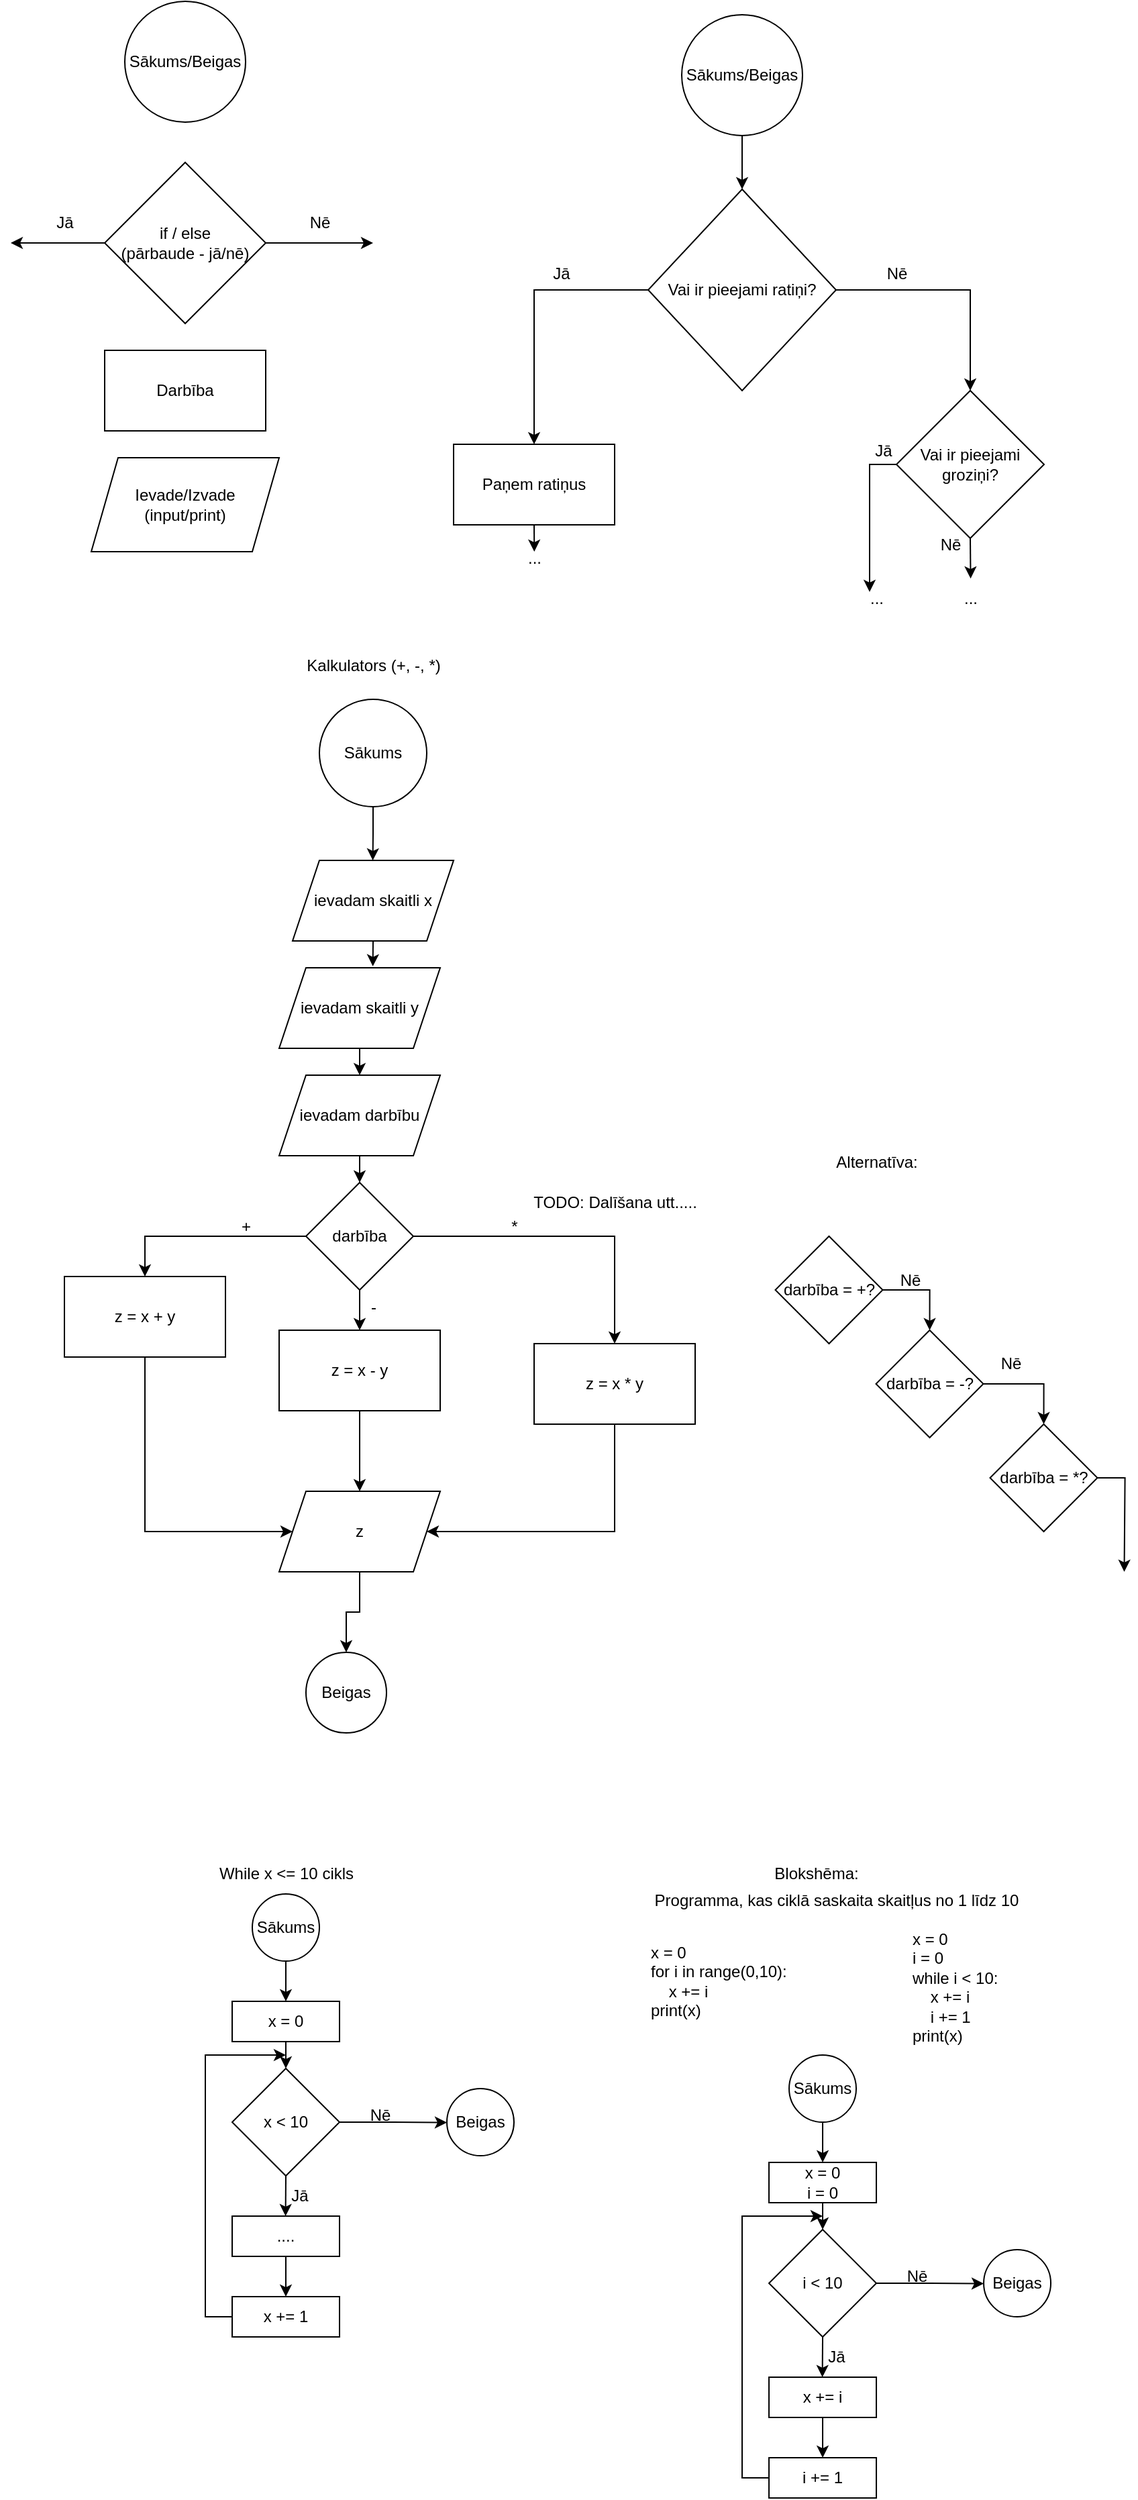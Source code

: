 <mxfile version="22.0.4" type="device">
  <diagram name="Page-1" id="C1PMmNdJdfuv4z8-YBYq">
    <mxGraphModel dx="989" dy="539" grid="1" gridSize="10" guides="1" tooltips="1" connect="1" arrows="1" fold="1" page="1" pageScale="1" pageWidth="850" pageHeight="1100" math="0" shadow="0">
      <root>
        <mxCell id="0" />
        <mxCell id="1" parent="0" />
        <mxCell id="7qXslM0cFS4lXqfqdxFk-1" value="Sākums/Beigas" style="ellipse;whiteSpace=wrap;html=1;aspect=fixed;" vertex="1" parent="1">
          <mxGeometry x="95" width="90" height="90" as="geometry" />
        </mxCell>
        <mxCell id="7qXslM0cFS4lXqfqdxFk-3" style="edgeStyle=orthogonalEdgeStyle;rounded=0;orthogonalLoop=1;jettySize=auto;html=1;exitX=0;exitY=0.5;exitDx=0;exitDy=0;" edge="1" parent="1" source="7qXslM0cFS4lXqfqdxFk-2">
          <mxGeometry relative="1" as="geometry">
            <mxPoint x="10" y="180" as="targetPoint" />
          </mxGeometry>
        </mxCell>
        <mxCell id="7qXslM0cFS4lXqfqdxFk-5" style="edgeStyle=orthogonalEdgeStyle;rounded=0;orthogonalLoop=1;jettySize=auto;html=1;exitX=1;exitY=0.5;exitDx=0;exitDy=0;" edge="1" parent="1" source="7qXslM0cFS4lXqfqdxFk-2">
          <mxGeometry relative="1" as="geometry">
            <mxPoint x="280" y="180" as="targetPoint" />
          </mxGeometry>
        </mxCell>
        <mxCell id="7qXslM0cFS4lXqfqdxFk-2" value="&lt;div&gt;if / else&lt;/div&gt;&lt;div&gt;(pārbaude - jā/nē)&lt;br&gt;&lt;/div&gt;" style="rhombus;whiteSpace=wrap;html=1;" vertex="1" parent="1">
          <mxGeometry x="80" y="120" width="120" height="120" as="geometry" />
        </mxCell>
        <mxCell id="7qXslM0cFS4lXqfqdxFk-4" value="Jā" style="text;html=1;align=center;verticalAlign=middle;resizable=0;points=[];autosize=1;strokeColor=none;fillColor=none;" vertex="1" parent="1">
          <mxGeometry x="30" y="150" width="40" height="30" as="geometry" />
        </mxCell>
        <mxCell id="7qXslM0cFS4lXqfqdxFk-6" value="Nē" style="text;html=1;align=center;verticalAlign=middle;resizable=0;points=[];autosize=1;strokeColor=none;fillColor=none;" vertex="1" parent="1">
          <mxGeometry x="220" y="150" width="40" height="30" as="geometry" />
        </mxCell>
        <mxCell id="7qXslM0cFS4lXqfqdxFk-7" value="Darbība" style="rounded=0;whiteSpace=wrap;html=1;" vertex="1" parent="1">
          <mxGeometry x="80" y="260" width="120" height="60" as="geometry" />
        </mxCell>
        <mxCell id="7qXslM0cFS4lXqfqdxFk-8" value="&lt;div&gt;Ievade/Izvade&lt;/div&gt;&lt;div&gt;(input/print)&lt;br&gt;&lt;/div&gt;" style="shape=parallelogram;perimeter=parallelogramPerimeter;whiteSpace=wrap;html=1;fixedSize=1;" vertex="1" parent="1">
          <mxGeometry x="70" y="340" width="140" height="70" as="geometry" />
        </mxCell>
        <mxCell id="7qXslM0cFS4lXqfqdxFk-15" style="edgeStyle=orthogonalEdgeStyle;rounded=0;orthogonalLoop=1;jettySize=auto;html=1;exitX=0.5;exitY=1;exitDx=0;exitDy=0;entryX=0.5;entryY=0;entryDx=0;entryDy=0;" edge="1" parent="1" source="7qXslM0cFS4lXqfqdxFk-9" target="7qXslM0cFS4lXqfqdxFk-11">
          <mxGeometry relative="1" as="geometry" />
        </mxCell>
        <mxCell id="7qXslM0cFS4lXqfqdxFk-9" value="Sākums/Beigas" style="ellipse;whiteSpace=wrap;html=1;aspect=fixed;" vertex="1" parent="1">
          <mxGeometry x="510" y="10" width="90" height="90" as="geometry" />
        </mxCell>
        <mxCell id="7qXslM0cFS4lXqfqdxFk-16" style="edgeStyle=orthogonalEdgeStyle;rounded=0;orthogonalLoop=1;jettySize=auto;html=1;exitX=0;exitY=0.5;exitDx=0;exitDy=0;" edge="1" parent="1" source="7qXslM0cFS4lXqfqdxFk-11" target="7qXslM0cFS4lXqfqdxFk-13">
          <mxGeometry relative="1" as="geometry" />
        </mxCell>
        <mxCell id="7qXslM0cFS4lXqfqdxFk-18" style="edgeStyle=orthogonalEdgeStyle;rounded=0;orthogonalLoop=1;jettySize=auto;html=1;exitX=1;exitY=0.5;exitDx=0;exitDy=0;entryX=0.5;entryY=0;entryDx=0;entryDy=0;" edge="1" parent="1" source="7qXslM0cFS4lXqfqdxFk-11" target="7qXslM0cFS4lXqfqdxFk-12">
          <mxGeometry relative="1" as="geometry" />
        </mxCell>
        <mxCell id="7qXslM0cFS4lXqfqdxFk-11" value="Vai ir pieejami ratiņi?" style="rhombus;whiteSpace=wrap;html=1;" vertex="1" parent="1">
          <mxGeometry x="485" y="140" width="140" height="150" as="geometry" />
        </mxCell>
        <mxCell id="7qXslM0cFS4lXqfqdxFk-22" style="edgeStyle=orthogonalEdgeStyle;rounded=0;orthogonalLoop=1;jettySize=auto;html=1;exitX=0.5;exitY=1;exitDx=0;exitDy=0;" edge="1" parent="1" source="7qXslM0cFS4lXqfqdxFk-12">
          <mxGeometry relative="1" as="geometry">
            <mxPoint x="725.286" y="430" as="targetPoint" />
          </mxGeometry>
        </mxCell>
        <mxCell id="7qXslM0cFS4lXqfqdxFk-24" style="edgeStyle=orthogonalEdgeStyle;rounded=0;orthogonalLoop=1;jettySize=auto;html=1;exitX=0;exitY=0.5;exitDx=0;exitDy=0;" edge="1" parent="1" source="7qXslM0cFS4lXqfqdxFk-12">
          <mxGeometry relative="1" as="geometry">
            <mxPoint x="650" y="440" as="targetPoint" />
          </mxGeometry>
        </mxCell>
        <mxCell id="7qXslM0cFS4lXqfqdxFk-12" value="Vai ir pieejami groziņi?" style="rhombus;whiteSpace=wrap;html=1;" vertex="1" parent="1">
          <mxGeometry x="670" y="290" width="110" height="110" as="geometry" />
        </mxCell>
        <mxCell id="7qXslM0cFS4lXqfqdxFk-20" style="edgeStyle=orthogonalEdgeStyle;rounded=0;orthogonalLoop=1;jettySize=auto;html=1;exitX=0.5;exitY=1;exitDx=0;exitDy=0;" edge="1" parent="1" source="7qXslM0cFS4lXqfqdxFk-13">
          <mxGeometry relative="1" as="geometry">
            <mxPoint x="400.143" y="410" as="targetPoint" />
          </mxGeometry>
        </mxCell>
        <mxCell id="7qXslM0cFS4lXqfqdxFk-13" value="Paņem ratiņus" style="rounded=0;whiteSpace=wrap;html=1;" vertex="1" parent="1">
          <mxGeometry x="340" y="330" width="120" height="60" as="geometry" />
        </mxCell>
        <mxCell id="7qXslM0cFS4lXqfqdxFk-17" value="Jā" style="text;html=1;align=center;verticalAlign=middle;resizable=0;points=[];autosize=1;strokeColor=none;fillColor=none;" vertex="1" parent="1">
          <mxGeometry x="400" y="188" width="40" height="30" as="geometry" />
        </mxCell>
        <mxCell id="7qXslM0cFS4lXqfqdxFk-19" value="Nē" style="text;html=1;align=center;verticalAlign=middle;resizable=0;points=[];autosize=1;strokeColor=none;fillColor=none;" vertex="1" parent="1">
          <mxGeometry x="650" y="188" width="40" height="30" as="geometry" />
        </mxCell>
        <mxCell id="7qXslM0cFS4lXqfqdxFk-21" value="..." style="text;html=1;align=center;verticalAlign=middle;resizable=0;points=[];autosize=1;strokeColor=none;fillColor=none;" vertex="1" parent="1">
          <mxGeometry x="385" y="400" width="30" height="30" as="geometry" />
        </mxCell>
        <mxCell id="7qXslM0cFS4lXqfqdxFk-23" value="..." style="text;html=1;align=center;verticalAlign=middle;resizable=0;points=[];autosize=1;strokeColor=none;fillColor=none;" vertex="1" parent="1">
          <mxGeometry x="710" y="430" width="30" height="30" as="geometry" />
        </mxCell>
        <mxCell id="7qXslM0cFS4lXqfqdxFk-25" value="..." style="text;html=1;align=center;verticalAlign=middle;resizable=0;points=[];autosize=1;strokeColor=none;fillColor=none;" vertex="1" parent="1">
          <mxGeometry x="640" y="430" width="30" height="30" as="geometry" />
        </mxCell>
        <mxCell id="7qXslM0cFS4lXqfqdxFk-28" value="Jā" style="text;html=1;align=center;verticalAlign=middle;resizable=0;points=[];autosize=1;strokeColor=none;fillColor=none;" vertex="1" parent="1">
          <mxGeometry x="640" y="320" width="40" height="30" as="geometry" />
        </mxCell>
        <mxCell id="7qXslM0cFS4lXqfqdxFk-29" value="Nē" style="text;html=1;align=center;verticalAlign=middle;resizable=0;points=[];autosize=1;strokeColor=none;fillColor=none;" vertex="1" parent="1">
          <mxGeometry x="690" y="390" width="40" height="30" as="geometry" />
        </mxCell>
        <mxCell id="7qXslM0cFS4lXqfqdxFk-35" style="edgeStyle=orthogonalEdgeStyle;rounded=0;orthogonalLoop=1;jettySize=auto;html=1;exitX=0.5;exitY=1;exitDx=0;exitDy=0;" edge="1" parent="1" source="7qXslM0cFS4lXqfqdxFk-34">
          <mxGeometry relative="1" as="geometry">
            <mxPoint x="279.793" y="640" as="targetPoint" />
          </mxGeometry>
        </mxCell>
        <mxCell id="7qXslM0cFS4lXqfqdxFk-34" value="Sākums" style="ellipse;whiteSpace=wrap;html=1;aspect=fixed;" vertex="1" parent="1">
          <mxGeometry x="240" y="520" width="80" height="80" as="geometry" />
        </mxCell>
        <mxCell id="7qXslM0cFS4lXqfqdxFk-36" value="&lt;div&gt;ievadam skaitli x&lt;br&gt;&lt;/div&gt;" style="shape=parallelogram;perimeter=parallelogramPerimeter;whiteSpace=wrap;html=1;fixedSize=1;" vertex="1" parent="1">
          <mxGeometry x="220" y="640" width="120" height="60" as="geometry" />
        </mxCell>
        <mxCell id="7qXslM0cFS4lXqfqdxFk-43" style="edgeStyle=orthogonalEdgeStyle;rounded=0;orthogonalLoop=1;jettySize=auto;html=1;exitX=0.5;exitY=1;exitDx=0;exitDy=0;entryX=0.5;entryY=0;entryDx=0;entryDy=0;" edge="1" parent="1" source="7qXslM0cFS4lXqfqdxFk-39" target="7qXslM0cFS4lXqfqdxFk-40">
          <mxGeometry relative="1" as="geometry" />
        </mxCell>
        <mxCell id="7qXslM0cFS4lXqfqdxFk-39" value="&lt;div&gt;ievadam skaitli y&lt;br&gt;&lt;/div&gt;" style="shape=parallelogram;perimeter=parallelogramPerimeter;whiteSpace=wrap;html=1;fixedSize=1;" vertex="1" parent="1">
          <mxGeometry x="210" y="720" width="120" height="60" as="geometry" />
        </mxCell>
        <mxCell id="7qXslM0cFS4lXqfqdxFk-44" style="edgeStyle=orthogonalEdgeStyle;rounded=0;orthogonalLoop=1;jettySize=auto;html=1;exitX=0.5;exitY=1;exitDx=0;exitDy=0;entryX=0.5;entryY=0;entryDx=0;entryDy=0;" edge="1" parent="1" source="7qXslM0cFS4lXqfqdxFk-40" target="7qXslM0cFS4lXqfqdxFk-41">
          <mxGeometry relative="1" as="geometry" />
        </mxCell>
        <mxCell id="7qXslM0cFS4lXqfqdxFk-40" value="&lt;div&gt;ievadam darbību&lt;br&gt;&lt;/div&gt;" style="shape=parallelogram;perimeter=parallelogramPerimeter;whiteSpace=wrap;html=1;fixedSize=1;" vertex="1" parent="1">
          <mxGeometry x="210" y="800" width="120" height="60" as="geometry" />
        </mxCell>
        <mxCell id="7qXslM0cFS4lXqfqdxFk-47" style="edgeStyle=orthogonalEdgeStyle;rounded=0;orthogonalLoop=1;jettySize=auto;html=1;exitX=0;exitY=0.5;exitDx=0;exitDy=0;entryX=0.5;entryY=0;entryDx=0;entryDy=0;" edge="1" parent="1" source="7qXslM0cFS4lXqfqdxFk-41" target="7qXslM0cFS4lXqfqdxFk-46">
          <mxGeometry relative="1" as="geometry" />
        </mxCell>
        <mxCell id="7qXslM0cFS4lXqfqdxFk-55" style="edgeStyle=orthogonalEdgeStyle;rounded=0;orthogonalLoop=1;jettySize=auto;html=1;exitX=0.5;exitY=1;exitDx=0;exitDy=0;entryX=0.5;entryY=0;entryDx=0;entryDy=0;" edge="1" parent="1" source="7qXslM0cFS4lXqfqdxFk-41" target="7qXslM0cFS4lXqfqdxFk-49">
          <mxGeometry relative="1" as="geometry" />
        </mxCell>
        <mxCell id="7qXslM0cFS4lXqfqdxFk-58" style="edgeStyle=orthogonalEdgeStyle;rounded=0;orthogonalLoop=1;jettySize=auto;html=1;exitX=1;exitY=0.5;exitDx=0;exitDy=0;entryX=0.5;entryY=0;entryDx=0;entryDy=0;" edge="1" parent="1" source="7qXslM0cFS4lXqfqdxFk-41" target="7qXslM0cFS4lXqfqdxFk-57">
          <mxGeometry relative="1" as="geometry" />
        </mxCell>
        <mxCell id="7qXslM0cFS4lXqfqdxFk-41" value="darbība" style="rhombus;whiteSpace=wrap;html=1;" vertex="1" parent="1">
          <mxGeometry x="230" y="880" width="80" height="80" as="geometry" />
        </mxCell>
        <mxCell id="7qXslM0cFS4lXqfqdxFk-42" style="edgeStyle=orthogonalEdgeStyle;rounded=0;orthogonalLoop=1;jettySize=auto;html=1;exitX=0.5;exitY=1;exitDx=0;exitDy=0;entryX=0.582;entryY=-0.018;entryDx=0;entryDy=0;entryPerimeter=0;" edge="1" parent="1" source="7qXslM0cFS4lXqfqdxFk-36" target="7qXslM0cFS4lXqfqdxFk-39">
          <mxGeometry relative="1" as="geometry" />
        </mxCell>
        <mxCell id="7qXslM0cFS4lXqfqdxFk-61" style="edgeStyle=orthogonalEdgeStyle;rounded=0;orthogonalLoop=1;jettySize=auto;html=1;exitX=0.5;exitY=1;exitDx=0;exitDy=0;entryX=0;entryY=0.5;entryDx=0;entryDy=0;" edge="1" parent="1" source="7qXslM0cFS4lXqfqdxFk-46" target="7qXslM0cFS4lXqfqdxFk-60">
          <mxGeometry relative="1" as="geometry">
            <Array as="points">
              <mxPoint x="110" y="1140" />
            </Array>
          </mxGeometry>
        </mxCell>
        <mxCell id="7qXslM0cFS4lXqfqdxFk-46" value="z = x + y" style="rounded=0;whiteSpace=wrap;html=1;" vertex="1" parent="1">
          <mxGeometry x="50" y="950" width="120" height="60" as="geometry" />
        </mxCell>
        <mxCell id="7qXslM0cFS4lXqfqdxFk-48" value="+" style="text;html=1;align=center;verticalAlign=middle;resizable=0;points=[];autosize=1;strokeColor=none;fillColor=none;" vertex="1" parent="1">
          <mxGeometry x="170" y="898" width="30" height="30" as="geometry" />
        </mxCell>
        <mxCell id="7qXslM0cFS4lXqfqdxFk-62" style="edgeStyle=orthogonalEdgeStyle;rounded=0;orthogonalLoop=1;jettySize=auto;html=1;exitX=0.5;exitY=1;exitDx=0;exitDy=0;entryX=0.5;entryY=0;entryDx=0;entryDy=0;" edge="1" parent="1" source="7qXslM0cFS4lXqfqdxFk-49" target="7qXslM0cFS4lXqfqdxFk-60">
          <mxGeometry relative="1" as="geometry" />
        </mxCell>
        <mxCell id="7qXslM0cFS4lXqfqdxFk-49" value="z = x - y" style="rounded=0;whiteSpace=wrap;html=1;" vertex="1" parent="1">
          <mxGeometry x="210" y="990" width="120" height="60" as="geometry" />
        </mxCell>
        <mxCell id="7qXslM0cFS4lXqfqdxFk-53" style="edgeStyle=orthogonalEdgeStyle;rounded=0;orthogonalLoop=1;jettySize=auto;html=1;exitX=1;exitY=0.5;exitDx=0;exitDy=0;entryX=0.5;entryY=0;entryDx=0;entryDy=0;" edge="1" parent="1" source="7qXslM0cFS4lXqfqdxFk-50" target="7qXslM0cFS4lXqfqdxFk-51">
          <mxGeometry relative="1" as="geometry" />
        </mxCell>
        <mxCell id="7qXslM0cFS4lXqfqdxFk-50" value="darbība = +?" style="rhombus;whiteSpace=wrap;html=1;" vertex="1" parent="1">
          <mxGeometry x="579.76" y="920" width="80" height="80" as="geometry" />
        </mxCell>
        <mxCell id="7qXslM0cFS4lXqfqdxFk-54" style="edgeStyle=orthogonalEdgeStyle;rounded=0;orthogonalLoop=1;jettySize=auto;html=1;exitX=1;exitY=0.5;exitDx=0;exitDy=0;entryX=0.5;entryY=0;entryDx=0;entryDy=0;" edge="1" parent="1" source="7qXslM0cFS4lXqfqdxFk-51" target="7qXslM0cFS4lXqfqdxFk-52">
          <mxGeometry relative="1" as="geometry" />
        </mxCell>
        <mxCell id="7qXslM0cFS4lXqfqdxFk-51" value="darbība = -?" style="rhombus;whiteSpace=wrap;html=1;" vertex="1" parent="1">
          <mxGeometry x="654.76" y="990" width="80" height="80" as="geometry" />
        </mxCell>
        <mxCell id="7qXslM0cFS4lXqfqdxFk-69" style="edgeStyle=orthogonalEdgeStyle;rounded=0;orthogonalLoop=1;jettySize=auto;html=1;exitX=1;exitY=0.5;exitDx=0;exitDy=0;" edge="1" parent="1" source="7qXslM0cFS4lXqfqdxFk-52">
          <mxGeometry relative="1" as="geometry">
            <mxPoint x="839.76" y="1170" as="targetPoint" />
          </mxGeometry>
        </mxCell>
        <mxCell id="7qXslM0cFS4lXqfqdxFk-52" value="darbība = *?" style="rhombus;whiteSpace=wrap;html=1;" vertex="1" parent="1">
          <mxGeometry x="739.76" y="1060" width="80" height="80" as="geometry" />
        </mxCell>
        <mxCell id="7qXslM0cFS4lXqfqdxFk-56" value="-" style="text;html=1;align=center;verticalAlign=middle;resizable=0;points=[];autosize=1;strokeColor=none;fillColor=none;" vertex="1" parent="1">
          <mxGeometry x="265" y="958" width="30" height="30" as="geometry" />
        </mxCell>
        <mxCell id="7qXslM0cFS4lXqfqdxFk-63" style="edgeStyle=orthogonalEdgeStyle;rounded=0;orthogonalLoop=1;jettySize=auto;html=1;exitX=0.5;exitY=1;exitDx=0;exitDy=0;entryX=1;entryY=0.5;entryDx=0;entryDy=0;" edge="1" parent="1" source="7qXslM0cFS4lXqfqdxFk-57" target="7qXslM0cFS4lXqfqdxFk-60">
          <mxGeometry relative="1" as="geometry">
            <Array as="points">
              <mxPoint x="460" y="1140" />
            </Array>
          </mxGeometry>
        </mxCell>
        <mxCell id="7qXslM0cFS4lXqfqdxFk-57" value="z = x * y" style="rounded=0;whiteSpace=wrap;html=1;" vertex="1" parent="1">
          <mxGeometry x="400" y="1000" width="120" height="60" as="geometry" />
        </mxCell>
        <mxCell id="7qXslM0cFS4lXqfqdxFk-59" value="*" style="text;html=1;align=center;verticalAlign=middle;resizable=0;points=[];autosize=1;strokeColor=none;fillColor=none;" vertex="1" parent="1">
          <mxGeometry x="370" y="898" width="30" height="30" as="geometry" />
        </mxCell>
        <mxCell id="7qXslM0cFS4lXqfqdxFk-65" style="edgeStyle=orthogonalEdgeStyle;rounded=0;orthogonalLoop=1;jettySize=auto;html=1;exitX=0.5;exitY=1;exitDx=0;exitDy=0;entryX=0.5;entryY=0;entryDx=0;entryDy=0;" edge="1" parent="1" source="7qXslM0cFS4lXqfqdxFk-60" target="7qXslM0cFS4lXqfqdxFk-64">
          <mxGeometry relative="1" as="geometry" />
        </mxCell>
        <mxCell id="7qXslM0cFS4lXqfqdxFk-60" value="z" style="shape=parallelogram;perimeter=parallelogramPerimeter;whiteSpace=wrap;html=1;fixedSize=1;" vertex="1" parent="1">
          <mxGeometry x="210" y="1110" width="120" height="60" as="geometry" />
        </mxCell>
        <mxCell id="7qXslM0cFS4lXqfqdxFk-64" value="Beigas" style="ellipse;whiteSpace=wrap;html=1;aspect=fixed;" vertex="1" parent="1">
          <mxGeometry x="230" y="1230" width="60" height="60" as="geometry" />
        </mxCell>
        <mxCell id="7qXslM0cFS4lXqfqdxFk-66" value="Alternatīva:" style="text;html=1;align=center;verticalAlign=middle;resizable=0;points=[];autosize=1;strokeColor=none;fillColor=none;" vertex="1" parent="1">
          <mxGeometry x="614.76" y="850" width="80" height="30" as="geometry" />
        </mxCell>
        <mxCell id="7qXslM0cFS4lXqfqdxFk-67" value="Nē" style="text;html=1;align=center;verticalAlign=middle;resizable=0;points=[];autosize=1;strokeColor=none;fillColor=none;" vertex="1" parent="1">
          <mxGeometry x="659.76" y="938" width="40" height="30" as="geometry" />
        </mxCell>
        <mxCell id="7qXslM0cFS4lXqfqdxFk-68" value="Nē" style="text;html=1;align=center;verticalAlign=middle;resizable=0;points=[];autosize=1;strokeColor=none;fillColor=none;" vertex="1" parent="1">
          <mxGeometry x="734.76" y="1000" width="40" height="30" as="geometry" />
        </mxCell>
        <mxCell id="7qXslM0cFS4lXqfqdxFk-70" value="Kalkulators (+, -, *)" style="text;html=1;align=center;verticalAlign=middle;resizable=0;points=[];autosize=1;strokeColor=none;fillColor=none;" vertex="1" parent="1">
          <mxGeometry x="220" y="480" width="120" height="30" as="geometry" />
        </mxCell>
        <mxCell id="7qXslM0cFS4lXqfqdxFk-71" value="TODO: Dalīšana utt....." style="text;html=1;align=center;verticalAlign=middle;resizable=0;points=[];autosize=1;strokeColor=none;fillColor=none;" vertex="1" parent="1">
          <mxGeometry x="390" y="880" width="140" height="30" as="geometry" />
        </mxCell>
        <mxCell id="7qXslM0cFS4lXqfqdxFk-73" style="edgeStyle=orthogonalEdgeStyle;rounded=0;orthogonalLoop=1;jettySize=auto;html=1;exitX=0.5;exitY=1;exitDx=0;exitDy=0;" edge="1" parent="1" source="7qXslM0cFS4lXqfqdxFk-72">
          <mxGeometry relative="1" as="geometry">
            <mxPoint x="214.793" y="1650" as="targetPoint" />
          </mxGeometry>
        </mxCell>
        <mxCell id="7qXslM0cFS4lXqfqdxFk-82" style="edgeStyle=orthogonalEdgeStyle;rounded=0;orthogonalLoop=1;jettySize=auto;html=1;exitX=1;exitY=0.5;exitDx=0;exitDy=0;" edge="1" parent="1" source="7qXslM0cFS4lXqfqdxFk-72">
          <mxGeometry relative="1" as="geometry">
            <mxPoint x="335.0" y="1580.31" as="targetPoint" />
          </mxGeometry>
        </mxCell>
        <mxCell id="7qXslM0cFS4lXqfqdxFk-72" value="x &amp;lt; 10" style="rhombus;whiteSpace=wrap;html=1;" vertex="1" parent="1">
          <mxGeometry x="175" y="1540" width="80" height="80" as="geometry" />
        </mxCell>
        <mxCell id="7qXslM0cFS4lXqfqdxFk-78" style="edgeStyle=orthogonalEdgeStyle;rounded=0;orthogonalLoop=1;jettySize=auto;html=1;exitX=0.5;exitY=1;exitDx=0;exitDy=0;entryX=0.5;entryY=0;entryDx=0;entryDy=0;" edge="1" parent="1" source="7qXslM0cFS4lXqfqdxFk-74" target="7qXslM0cFS4lXqfqdxFk-72">
          <mxGeometry relative="1" as="geometry" />
        </mxCell>
        <mxCell id="7qXslM0cFS4lXqfqdxFk-74" value="x = 0" style="rounded=0;whiteSpace=wrap;html=1;" vertex="1" parent="1">
          <mxGeometry x="175" y="1490" width="80" height="30" as="geometry" />
        </mxCell>
        <mxCell id="7qXslM0cFS4lXqfqdxFk-80" style="edgeStyle=orthogonalEdgeStyle;rounded=0;orthogonalLoop=1;jettySize=auto;html=1;exitX=0.5;exitY=1;exitDx=0;exitDy=0;entryX=0.5;entryY=0;entryDx=0;entryDy=0;" edge="1" parent="1" source="7qXslM0cFS4lXqfqdxFk-77" target="7qXslM0cFS4lXqfqdxFk-79">
          <mxGeometry relative="1" as="geometry" />
        </mxCell>
        <mxCell id="7qXslM0cFS4lXqfqdxFk-77" value="...." style="rounded=0;whiteSpace=wrap;html=1;" vertex="1" parent="1">
          <mxGeometry x="175" y="1650" width="80" height="30" as="geometry" />
        </mxCell>
        <mxCell id="7qXslM0cFS4lXqfqdxFk-81" style="edgeStyle=orthogonalEdgeStyle;rounded=0;orthogonalLoop=1;jettySize=auto;html=1;exitX=0;exitY=0.5;exitDx=0;exitDy=0;" edge="1" parent="1" source="7qXslM0cFS4lXqfqdxFk-79">
          <mxGeometry relative="1" as="geometry">
            <mxPoint x="215.0" y="1530.0" as="targetPoint" />
            <Array as="points">
              <mxPoint x="155" y="1725" />
              <mxPoint x="155" y="1530" />
            </Array>
          </mxGeometry>
        </mxCell>
        <mxCell id="7qXslM0cFS4lXqfqdxFk-79" value="x += 1" style="rounded=0;whiteSpace=wrap;html=1;" vertex="1" parent="1">
          <mxGeometry x="175" y="1710" width="80" height="30" as="geometry" />
        </mxCell>
        <mxCell id="7qXslM0cFS4lXqfqdxFk-83" value="Jā" style="text;html=1;align=center;verticalAlign=middle;resizable=0;points=[];autosize=1;strokeColor=none;fillColor=none;" vertex="1" parent="1">
          <mxGeometry x="205" y="1620" width="40" height="30" as="geometry" />
        </mxCell>
        <mxCell id="7qXslM0cFS4lXqfqdxFk-84" value="Nē" style="text;html=1;align=center;verticalAlign=middle;resizable=0;points=[];autosize=1;strokeColor=none;fillColor=none;" vertex="1" parent="1">
          <mxGeometry x="265" y="1560" width="40" height="30" as="geometry" />
        </mxCell>
        <mxCell id="7qXslM0cFS4lXqfqdxFk-86" style="edgeStyle=orthogonalEdgeStyle;rounded=0;orthogonalLoop=1;jettySize=auto;html=1;exitX=0.5;exitY=1;exitDx=0;exitDy=0;entryX=0.5;entryY=0;entryDx=0;entryDy=0;" edge="1" parent="1" source="7qXslM0cFS4lXqfqdxFk-85" target="7qXslM0cFS4lXqfqdxFk-74">
          <mxGeometry relative="1" as="geometry" />
        </mxCell>
        <mxCell id="7qXslM0cFS4lXqfqdxFk-85" value="Sākums" style="ellipse;whiteSpace=wrap;html=1;aspect=fixed;" vertex="1" parent="1">
          <mxGeometry x="190" y="1410" width="50" height="50" as="geometry" />
        </mxCell>
        <mxCell id="7qXslM0cFS4lXqfqdxFk-87" value="Beigas" style="ellipse;whiteSpace=wrap;html=1;aspect=fixed;" vertex="1" parent="1">
          <mxGeometry x="335" y="1555" width="50" height="50" as="geometry" />
        </mxCell>
        <mxCell id="7qXslM0cFS4lXqfqdxFk-88" value="While x &amp;lt;= 10 cikls" style="text;html=1;align=center;verticalAlign=middle;resizable=0;points=[];autosize=1;strokeColor=none;fillColor=none;" vertex="1" parent="1">
          <mxGeometry x="155" y="1380" width="120" height="30" as="geometry" />
        </mxCell>
        <mxCell id="7qXslM0cFS4lXqfqdxFk-89" value="Programma, kas ciklā saskaita skaitļus no 1 līdz 10" style="text;html=1;align=center;verticalAlign=middle;resizable=0;points=[];autosize=1;strokeColor=none;fillColor=none;" vertex="1" parent="1">
          <mxGeometry x="474.76" y="1400" width="300" height="30" as="geometry" />
        </mxCell>
        <mxCell id="7qXslM0cFS4lXqfqdxFk-90" value="Blokshēma:" style="text;html=1;align=center;verticalAlign=middle;resizable=0;points=[];autosize=1;strokeColor=none;fillColor=none;" vertex="1" parent="1">
          <mxGeometry x="564.52" y="1380" width="90" height="30" as="geometry" />
        </mxCell>
        <mxCell id="7qXslM0cFS4lXqfqdxFk-93" value="&lt;div align=&quot;left&quot;&gt;x = 0&lt;br&gt;for i in range(0,10):&lt;br&gt;&amp;nbsp;&amp;nbsp;&amp;nbsp; x += i&lt;br&gt;print(x)&lt;/div&gt;" style="text;html=1;align=left;verticalAlign=middle;resizable=0;points=[];autosize=1;strokeColor=none;fillColor=none;" vertex="1" parent="1">
          <mxGeometry x="485" y="1440" width="130" height="70" as="geometry" />
        </mxCell>
        <mxCell id="7qXslM0cFS4lXqfqdxFk-101" value="x = 0&#xa;i = 0&#xa;while i &lt; 10:&#xa;    x += i&#xa;    i += 1&#xa;print(x)" style="text;whiteSpace=wrap;" vertex="1" parent="1">
          <mxGeometry x="680" y="1430" width="100" height="110" as="geometry" />
        </mxCell>
        <mxCell id="7qXslM0cFS4lXqfqdxFk-102" style="edgeStyle=orthogonalEdgeStyle;rounded=0;orthogonalLoop=1;jettySize=auto;html=1;exitX=0.5;exitY=1;exitDx=0;exitDy=0;" edge="1" parent="1" source="7qXslM0cFS4lXqfqdxFk-104">
          <mxGeometry relative="1" as="geometry">
            <mxPoint x="614.813" y="1770" as="targetPoint" />
          </mxGeometry>
        </mxCell>
        <mxCell id="7qXslM0cFS4lXqfqdxFk-103" style="edgeStyle=orthogonalEdgeStyle;rounded=0;orthogonalLoop=1;jettySize=auto;html=1;exitX=1;exitY=0.5;exitDx=0;exitDy=0;" edge="1" parent="1" source="7qXslM0cFS4lXqfqdxFk-104">
          <mxGeometry relative="1" as="geometry">
            <mxPoint x="735.02" y="1700.31" as="targetPoint" />
          </mxGeometry>
        </mxCell>
        <mxCell id="7qXslM0cFS4lXqfqdxFk-104" value="i &amp;lt; 10" style="rhombus;whiteSpace=wrap;html=1;" vertex="1" parent="1">
          <mxGeometry x="575.02" y="1660" width="80" height="80" as="geometry" />
        </mxCell>
        <mxCell id="7qXslM0cFS4lXqfqdxFk-105" style="edgeStyle=orthogonalEdgeStyle;rounded=0;orthogonalLoop=1;jettySize=auto;html=1;exitX=0.5;exitY=1;exitDx=0;exitDy=0;entryX=0.5;entryY=0;entryDx=0;entryDy=0;" edge="1" parent="1" source="7qXslM0cFS4lXqfqdxFk-106" target="7qXslM0cFS4lXqfqdxFk-104">
          <mxGeometry relative="1" as="geometry" />
        </mxCell>
        <mxCell id="7qXslM0cFS4lXqfqdxFk-106" value="&lt;div&gt;x = 0&lt;/div&gt;&lt;div&gt;i = 0&lt;br&gt;&lt;/div&gt;" style="rounded=0;whiteSpace=wrap;html=1;" vertex="1" parent="1">
          <mxGeometry x="575.02" y="1610" width="80" height="30" as="geometry" />
        </mxCell>
        <mxCell id="7qXslM0cFS4lXqfqdxFk-107" style="edgeStyle=orthogonalEdgeStyle;rounded=0;orthogonalLoop=1;jettySize=auto;html=1;exitX=0.5;exitY=1;exitDx=0;exitDy=0;entryX=0.5;entryY=0;entryDx=0;entryDy=0;" edge="1" parent="1" source="7qXslM0cFS4lXqfqdxFk-108" target="7qXslM0cFS4lXqfqdxFk-110">
          <mxGeometry relative="1" as="geometry" />
        </mxCell>
        <mxCell id="7qXslM0cFS4lXqfqdxFk-108" value="x += i" style="rounded=0;whiteSpace=wrap;html=1;" vertex="1" parent="1">
          <mxGeometry x="575.02" y="1770" width="80" height="30" as="geometry" />
        </mxCell>
        <mxCell id="7qXslM0cFS4lXqfqdxFk-109" style="edgeStyle=orthogonalEdgeStyle;rounded=0;orthogonalLoop=1;jettySize=auto;html=1;exitX=0;exitY=0.5;exitDx=0;exitDy=0;" edge="1" parent="1" source="7qXslM0cFS4lXqfqdxFk-110">
          <mxGeometry relative="1" as="geometry">
            <mxPoint x="615.02" y="1650.0" as="targetPoint" />
            <Array as="points">
              <mxPoint x="555.02" y="1845" />
              <mxPoint x="555.02" y="1650" />
            </Array>
          </mxGeometry>
        </mxCell>
        <mxCell id="7qXslM0cFS4lXqfqdxFk-110" value="i += 1" style="rounded=0;whiteSpace=wrap;html=1;" vertex="1" parent="1">
          <mxGeometry x="575.02" y="1830" width="80" height="30" as="geometry" />
        </mxCell>
        <mxCell id="7qXslM0cFS4lXqfqdxFk-111" value="Jā" style="text;html=1;align=center;verticalAlign=middle;resizable=0;points=[];autosize=1;strokeColor=none;fillColor=none;" vertex="1" parent="1">
          <mxGeometry x="605.02" y="1740" width="40" height="30" as="geometry" />
        </mxCell>
        <mxCell id="7qXslM0cFS4lXqfqdxFk-112" value="Nē" style="text;html=1;align=center;verticalAlign=middle;resizable=0;points=[];autosize=1;strokeColor=none;fillColor=none;" vertex="1" parent="1">
          <mxGeometry x="665.02" y="1680" width="40" height="30" as="geometry" />
        </mxCell>
        <mxCell id="7qXslM0cFS4lXqfqdxFk-113" style="edgeStyle=orthogonalEdgeStyle;rounded=0;orthogonalLoop=1;jettySize=auto;html=1;exitX=0.5;exitY=1;exitDx=0;exitDy=0;entryX=0.5;entryY=0;entryDx=0;entryDy=0;" edge="1" parent="1" source="7qXslM0cFS4lXqfqdxFk-114" target="7qXslM0cFS4lXqfqdxFk-106">
          <mxGeometry relative="1" as="geometry" />
        </mxCell>
        <mxCell id="7qXslM0cFS4lXqfqdxFk-114" value="Sākums" style="ellipse;whiteSpace=wrap;html=1;aspect=fixed;" vertex="1" parent="1">
          <mxGeometry x="590.02" y="1530" width="50" height="50" as="geometry" />
        </mxCell>
        <mxCell id="7qXslM0cFS4lXqfqdxFk-115" value="Beigas" style="ellipse;whiteSpace=wrap;html=1;aspect=fixed;" vertex="1" parent="1">
          <mxGeometry x="735.02" y="1675" width="50" height="50" as="geometry" />
        </mxCell>
      </root>
    </mxGraphModel>
  </diagram>
</mxfile>
